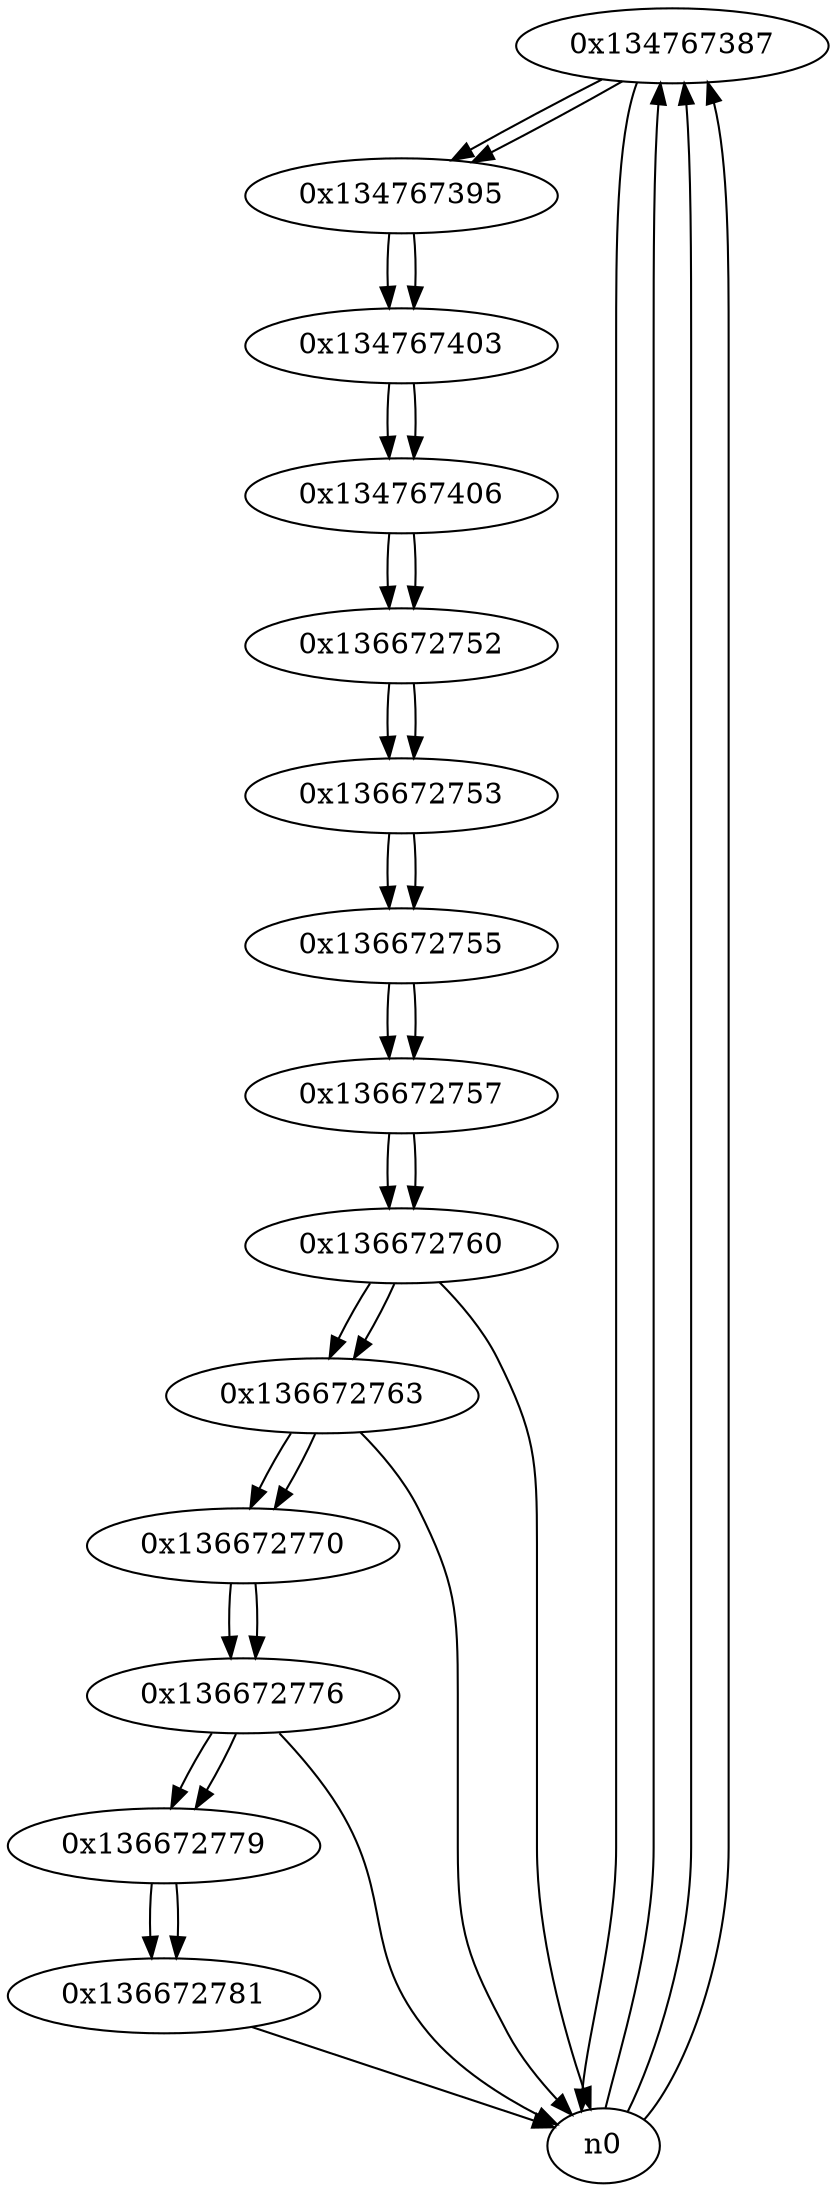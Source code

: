digraph G{
/* nodes */
  n1 [label="0x134767387"]
  n2 [label="0x134767395"]
  n3 [label="0x134767403"]
  n4 [label="0x134767406"]
  n5 [label="0x136672752"]
  n6 [label="0x136672753"]
  n7 [label="0x136672755"]
  n8 [label="0x136672757"]
  n9 [label="0x136672760"]
  n10 [label="0x136672763"]
  n11 [label="0x136672770"]
  n12 [label="0x136672776"]
  n13 [label="0x136672779"]
  n14 [label="0x136672781"]
/* edges */
n1 -> n2;
n1 -> n0;
n0 -> n1;
n0 -> n1;
n0 -> n1;
n2 -> n3;
n1 -> n2;
n3 -> n4;
n2 -> n3;
n4 -> n5;
n3 -> n4;
n5 -> n6;
n4 -> n5;
n6 -> n7;
n5 -> n6;
n7 -> n8;
n6 -> n7;
n8 -> n9;
n7 -> n8;
n9 -> n10;
n9 -> n0;
n8 -> n9;
n10 -> n11;
n10 -> n0;
n9 -> n10;
n11 -> n12;
n10 -> n11;
n12 -> n13;
n12 -> n0;
n11 -> n12;
n13 -> n14;
n12 -> n13;
n14 -> n0;
n13 -> n14;
}
